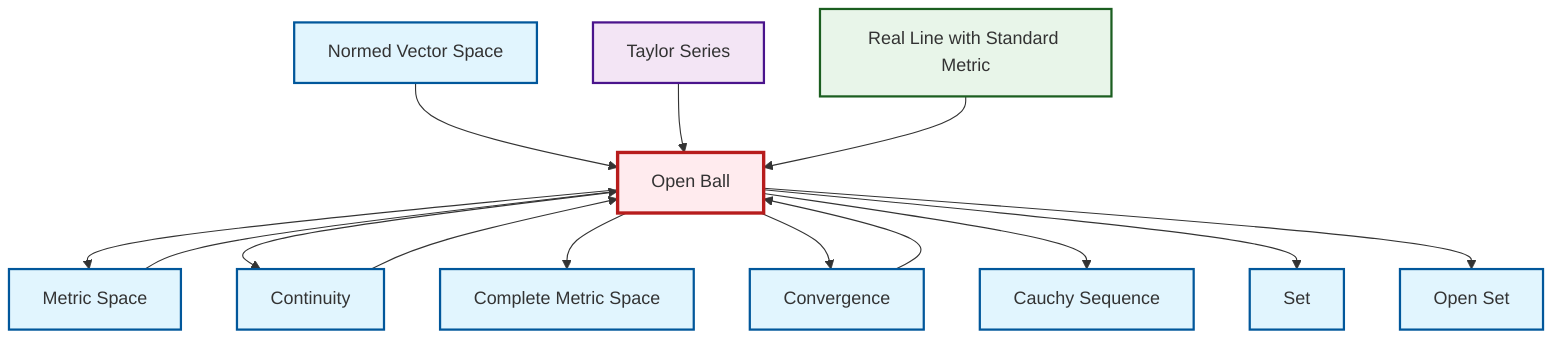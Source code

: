 graph TD
    classDef definition fill:#e1f5fe,stroke:#01579b,stroke-width:2px
    classDef theorem fill:#f3e5f5,stroke:#4a148c,stroke-width:2px
    classDef axiom fill:#fff3e0,stroke:#e65100,stroke-width:2px
    classDef example fill:#e8f5e9,stroke:#1b5e20,stroke-width:2px
    classDef current fill:#ffebee,stroke:#b71c1c,stroke-width:3px
    def-open-ball["Open Ball"]:::definition
    thm-taylor-series["Taylor Series"]:::theorem
    def-normed-vector-space["Normed Vector Space"]:::definition
    def-set["Set"]:::definition
    def-convergence["Convergence"]:::definition
    ex-real-line-metric["Real Line with Standard Metric"]:::example
    def-complete-metric-space["Complete Metric Space"]:::definition
    def-continuity["Continuity"]:::definition
    def-open-set["Open Set"]:::definition
    def-metric-space["Metric Space"]:::definition
    def-cauchy-sequence["Cauchy Sequence"]:::definition
    def-normed-vector-space --> def-open-ball
    def-metric-space --> def-open-ball
    def-open-ball --> def-metric-space
    def-open-ball --> def-continuity
    thm-taylor-series --> def-open-ball
    def-convergence --> def-open-ball
    ex-real-line-metric --> def-open-ball
    def-open-ball --> def-complete-metric-space
    def-open-ball --> def-convergence
    def-open-ball --> def-cauchy-sequence
    def-continuity --> def-open-ball
    def-open-ball --> def-set
    def-open-ball --> def-open-set
    class def-open-ball current